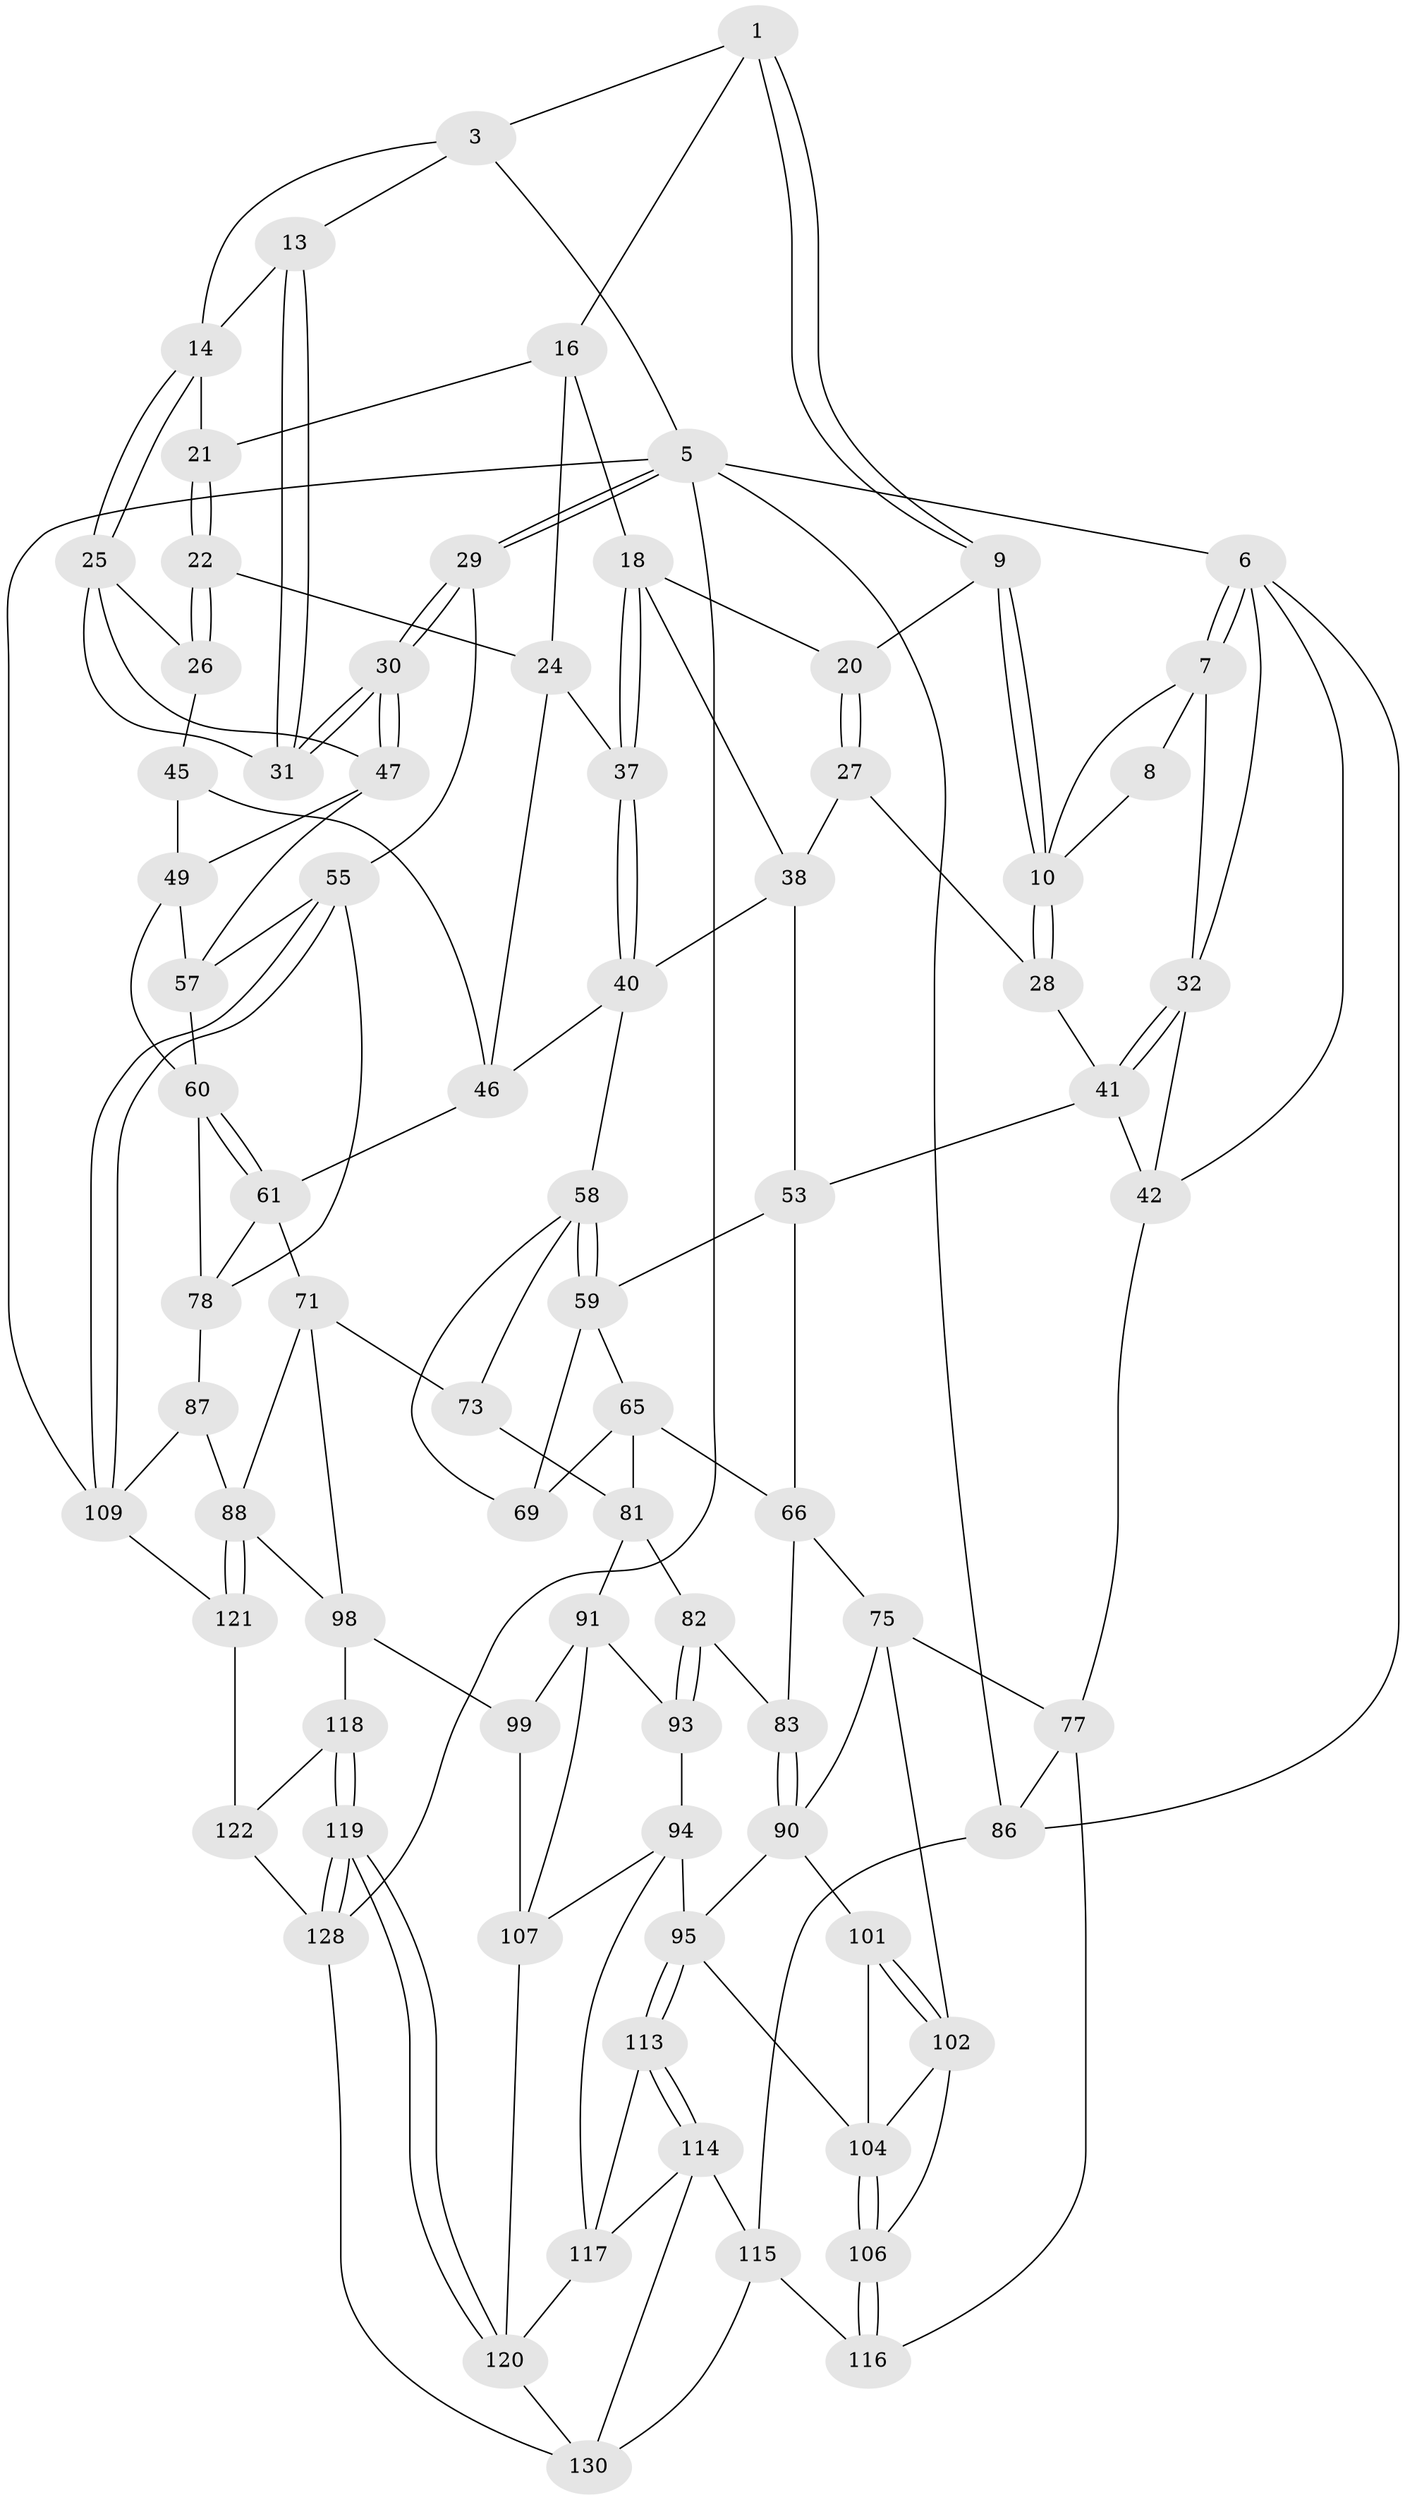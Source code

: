 // Generated by graph-tools (version 1.1) at 2025/52/02/27/25 19:52:40]
// undirected, 79 vertices, 174 edges
graph export_dot {
graph [start="1"]
  node [color=gray90,style=filled];
  1 [pos="+0.418219240137006+0",super="+2"];
  3 [pos="+0.886056057087552+0",super="+4"];
  5 [pos="+1+0",super="+111"];
  6 [pos="+0+0",super="+34"];
  7 [pos="+0.12609604255444987+0",super="+12"];
  8 [pos="+0.3863113853105888+0"];
  9 [pos="+0.408035743982038+0"];
  10 [pos="+0.28494063654590474+0.10581704479542543",super="+11"];
  13 [pos="+0.9384277387886867+0.07700463512858498"];
  14 [pos="+0.8916406925054065+0.08477449794812418",super="+15"];
  16 [pos="+0.6771449154724485+0",super="+17"];
  18 [pos="+0.5423965799973322+0.08562306063959603",super="+19"];
  20 [pos="+0.4512471982808768+0.05472699841220712"];
  21 [pos="+0.7585512141346428+0.03921155252091194"];
  22 [pos="+0.7635988774798175+0.08078132115221508",super="+23"];
  24 [pos="+0.6584414380560721+0.1404867078473749",super="+36"];
  25 [pos="+0.8604292508782797+0.15602080674310312",super="+35"];
  26 [pos="+0.7886422660236544+0.15923306966094544",super="+44"];
  27 [pos="+0.3677713916591822+0.17316290407069482"];
  28 [pos="+0.3027713031434402+0.14620834077668365"];
  29 [pos="+1+0.2178665045070341"];
  30 [pos="+1+0.20091120709433852"];
  31 [pos="+1+0.12984723511895171"];
  32 [pos="+0.1301666230700943+0.09565915598091217",super="+33"];
  37 [pos="+0.6144619984934845+0.1969628253943803"];
  38 [pos="+0.49456447959845523+0.20455168988759045",super="+39"];
  40 [pos="+0.5664106787414579+0.23875579859698173",super="+52"];
  41 [pos="+0.14923473965526216+0.29459313827513345",super="+43"];
  42 [pos="+0.065341841537864+0.2790729705163732",super="+67"];
  45 [pos="+0.7448748875919902+0.26466794198242843"];
  46 [pos="+0.7391537021346888+0.26435299237589516",super="+51"];
  47 [pos="+0.8884066126579172+0.20854750866610436",super="+48"];
  49 [pos="+0.7960122963105373+0.29712682666193135",super="+50"];
  53 [pos="+0.4066887035530766+0.23646620715864056",super="+54"];
  55 [pos="+1+0.47167581312812834",super="+56"];
  57 [pos="+1+0.4419284375496376",super="+62"];
  58 [pos="+0.513785618856948+0.3821074013253558",super="+68"];
  59 [pos="+0.41869610561876264+0.3065827513502897",super="+64"];
  60 [pos="+0.7182992497869594+0.3493338869371255",super="+63"];
  61 [pos="+0.6798874058960279+0.42800449259331697",super="+70"];
  65 [pos="+0.27585431044940495+0.41435553773729494",super="+80"];
  66 [pos="+0.19180006402191493+0.3809296815393423",super="+74"];
  69 [pos="+0.4535537850152809+0.4687016936818822"];
  71 [pos="+0.6417005572644597+0.5540684072835916",super="+72"];
  73 [pos="+0.5207909777434158+0.5446983368875623"];
  75 [pos="+0.059847345965994996+0.511127585791169",super="+76"];
  77 [pos="+0+0.5983473122164326",super="+85"];
  78 [pos="+0.7141678334519058+0.4808258408110654",super="+79"];
  81 [pos="+0.320941983775659+0.5769977155548751",super="+84"];
  82 [pos="+0.28934041299513347+0.599541508639959"];
  83 [pos="+0.22997375944290757+0.6029827572137915"];
  86 [pos="+0+1"];
  87 [pos="+0.8692037867159939+0.6553937328363698"];
  88 [pos="+0.7603639466247626+0.7083754950283064",super="+89"];
  90 [pos="+0.21124758538070665+0.615259005049107",super="+97"];
  91 [pos="+0.45886283466391237+0.6473297594082803",super="+92"];
  93 [pos="+0.31054853870060867+0.7050728928049823"];
  94 [pos="+0.30997856570701166+0.7057609151503523",super="+108"];
  95 [pos="+0.277563546439495+0.7307555035540345",super="+96"];
  98 [pos="+0.5758503625133939+0.7353489808822713",super="+100"];
  99 [pos="+0.5353675211955738+0.7250495614040124"];
  101 [pos="+0.15247639666900303+0.6434929444820274"];
  102 [pos="+0.05773508027241813+0.6440345659233888",super="+103"];
  104 [pos="+0.16800139477927958+0.7599707504907495",super="+105"];
  106 [pos="+0.1547036718587984+0.7814449538240734"];
  107 [pos="+0.4160735830932159+0.7500166975679076",super="+112"];
  109 [pos="+1+1",super="+110"];
  113 [pos="+0.28473463007997335+0.7729547488014303"];
  114 [pos="+0.22425710878733615+0.8617657429501657",super="+126"];
  115 [pos="+0.15396877489592442+0.8407566000016531",super="+129"];
  116 [pos="+0.1480917520748053+0.8221198351995941"];
  117 [pos="+0.34468837974756444+0.8051941624666679",super="+124"];
  118 [pos="+0.59468112942001+0.7702604276567013"];
  119 [pos="+0.5568801130607226+0.9496270874851934"];
  120 [pos="+0.48222979514241987+0.8897673231425348",super="+123"];
  121 [pos="+0.7527493285836713+0.748722609454986",super="+125"];
  122 [pos="+0.7406759813293238+0.7714894973244703",super="+127"];
  128 [pos="+0.6215613558327231+1",super="+132"];
  130 [pos="+0.19948951322490172+1",super="+131"];
  1 -- 9;
  1 -- 9;
  1 -- 16;
  1 -- 3;
  3 -- 14;
  3 -- 5;
  3 -- 13;
  5 -- 6;
  5 -- 29;
  5 -- 29;
  5 -- 128;
  5 -- 109;
  5 -- 86;
  6 -- 7;
  6 -- 7;
  6 -- 86;
  6 -- 42;
  6 -- 32;
  7 -- 8;
  7 -- 32;
  7 -- 10;
  8 -- 10;
  9 -- 10;
  9 -- 10;
  9 -- 20;
  10 -- 28;
  10 -- 28;
  13 -- 14;
  13 -- 31;
  13 -- 31;
  14 -- 25;
  14 -- 25;
  14 -- 21;
  16 -- 21;
  16 -- 24;
  16 -- 18;
  18 -- 37;
  18 -- 37;
  18 -- 20;
  18 -- 38;
  20 -- 27;
  20 -- 27;
  21 -- 22;
  21 -- 22;
  22 -- 26 [weight=2];
  22 -- 26;
  22 -- 24;
  24 -- 37;
  24 -- 46;
  25 -- 26;
  25 -- 47;
  25 -- 31;
  26 -- 45;
  27 -- 28;
  27 -- 38;
  28 -- 41;
  29 -- 30;
  29 -- 30;
  29 -- 55;
  30 -- 31;
  30 -- 31;
  30 -- 47;
  30 -- 47;
  32 -- 41;
  32 -- 41;
  32 -- 42;
  37 -- 40;
  37 -- 40;
  38 -- 40;
  38 -- 53;
  40 -- 58;
  40 -- 46;
  41 -- 42;
  41 -- 53;
  42 -- 77;
  45 -- 46;
  45 -- 49;
  46 -- 61;
  47 -- 49;
  47 -- 57;
  49 -- 60;
  49 -- 57;
  53 -- 59;
  53 -- 66;
  55 -- 109;
  55 -- 109;
  55 -- 57;
  55 -- 78;
  57 -- 60;
  58 -- 59;
  58 -- 59;
  58 -- 73;
  58 -- 69;
  59 -- 65;
  59 -- 69;
  60 -- 61;
  60 -- 61;
  60 -- 78;
  61 -- 78;
  61 -- 71;
  65 -- 66;
  65 -- 81;
  65 -- 69;
  66 -- 75;
  66 -- 83;
  71 -- 73;
  71 -- 98;
  71 -- 88;
  73 -- 81;
  75 -- 90;
  75 -- 77;
  75 -- 102;
  77 -- 116;
  77 -- 86;
  78 -- 87;
  81 -- 82;
  81 -- 91;
  82 -- 83;
  82 -- 93;
  82 -- 93;
  83 -- 90;
  83 -- 90;
  86 -- 115;
  87 -- 88;
  87 -- 109;
  88 -- 121;
  88 -- 121;
  88 -- 98;
  90 -- 101;
  90 -- 95;
  91 -- 99;
  91 -- 107;
  91 -- 93;
  93 -- 94;
  94 -- 95;
  94 -- 107;
  94 -- 117;
  95 -- 113;
  95 -- 113;
  95 -- 104;
  98 -- 99;
  98 -- 118;
  99 -- 107;
  101 -- 102;
  101 -- 102;
  101 -- 104;
  102 -- 106;
  102 -- 104;
  104 -- 106;
  104 -- 106;
  106 -- 116;
  106 -- 116;
  107 -- 120;
  109 -- 121;
  113 -- 114;
  113 -- 114;
  113 -- 117;
  114 -- 115;
  114 -- 117;
  114 -- 130;
  115 -- 116;
  115 -- 130;
  117 -- 120;
  118 -- 119;
  118 -- 119;
  118 -- 122;
  119 -- 120;
  119 -- 120;
  119 -- 128;
  119 -- 128;
  120 -- 130;
  121 -- 122 [weight=2];
  122 -- 128;
  128 -- 130;
}
